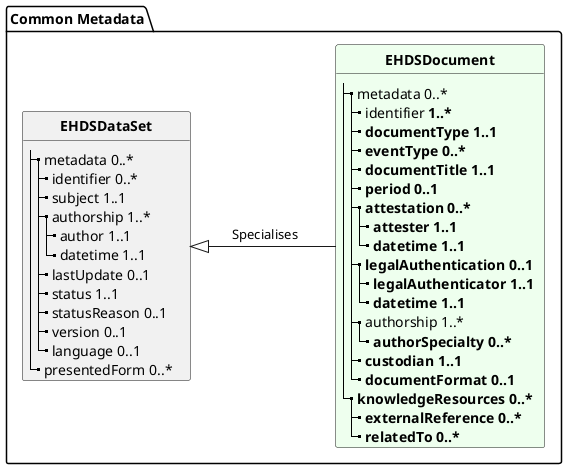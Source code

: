 @startuml
'skinparam linetype ortho
hide circle
hide stereotype
hide methods


package "Common Metadata" {

class "**EHDSDataSet**" as EHDSData {
  |_ metadata 0..*
    |_ identifier 0..*
    |_ subject 1..1   
'    |_ relatedPerson 0..* ?
  '  |_ origin 0..1   
    |_ authorship 1..*   
      |_ author 1..1   
      |_ datetime 1..1   
    |_ lastUpdate 0..1   
    |_ status 1..1   
    |_ statusReason 0..1
    |_ version 0..1   
    |_ language 0..1    
  |_ presentedForm 0..*     
'    |_ type 1..1   
'    |_ content 1..1    
  }

'    class "UnstructuredContent" as EHDSUnStructuredContent #DDC8B8 {
'    }
'    EHDSData <|-r- EHDSUnStructuredContent: "                "



'class "Simple exchange" as RESTfulExchange #eff {
'}


class "**EHDSDocument**" as EHDSDocument #efe {
  |_ metadata 0..*
    |_ identifier <b>1..*
    |_ <b>documentType 1..1
    |_ <b>eventType 0..*   
    |_ <b>documentTitle 1..1   
'    |_ documentStatus 1..1  ?
    |_ <b>period 0..1   
    |_ <b>attestation 0..*   
      |_ <b>attester 1..1   
      |_ <b>datetime 1..1   
    |_ <b>legalAuthentication 0..1   
      |_ <b>legalAuthenticator 1..1   
      |_ <b>datetime 1..1   
    |_ authorship 1..*   
      |_ <b>authorSpecialty 0..*   
    |_ <b>custodian 1..1   
    |_ <b>documentFormat 0..1   
'    |_ confidentiality 0..1 ? 
  |_ <b>knowledgeResources 0..*   
    |_ <b>externalReference 0..*   
    |_ <b>relatedTo 0..*   
}

}





'package "Specialised content models" {
'    class "Prescription" as Prescription #ddf {
'  |_ statusReason[x] 0..1  
'  |_ recorder 0..1   
'  |_ recordingDate 0..1 ??
'  |_ validFrom 0..1   
'  |_ validUntil 0..1   
'--
'  |_ comment 0..*   
'  |_ prescriptionItem 1..*   
'    |_ identifier 0..1   
'    |_ medication 1..1   
'    |_ indication[x] 0..*   
'    |_ indicationText 0..1   
'    |_ prescriptionIntent 0..1   
'    |_ treatmentPeriod 0..1   
'    |_ quantityPrescribed 0..1   
'    |_ dosageInstructions 0..*   
'    |_ preparationInstructions 0..1   
'    |_ substitution 0..1   
'      |_ allowed[x] 0..1   
'      |_ reason[x] 0..1   
'    |_ status 1..1   
'    |_ statusReason[x] 0..1   
'    |_ repeatsAllowed 0..1   
'    |_ minimumDispenseInterval 0..1   
'    |_ offLabel 0..1   
'      |_ isOffLabelUse 1..1   
'      |_ reason[x] 0..*   
'    |_ comment 0..*   
'}


'class "**EHDSMedicationDispense**" as EHDSMedicationDispense {
'  |_ status 
'  |_ statusReason[x]
'--
'  |_ dispenseLocation 0..1   
'  |_ receiver[x] 0..1   
'  |_ relatedRequest 0..*   
'  |_ medication 1..1   
'  |_ dispensedQuantity 1..1   
'  |_ timeOfDispensation 1..1   
'  |_ substitution 0..1   
'    |_ substitutionOccurred 1..1   
'    |_ type 0..1   
'    |_ reason 0..*   
'  |_ dosageInstructions 0..*   
'  |_ comment 0..*   
'}


  '   class "Report" as Report #efc {
  ' |_ <b>healthInsuranceAndPaymentInformation 0..1   
  '   |_ healthInsuranceCode 0..1   
  '   |_ healthInsuranceName 0..1   
  '   |_ healthInsuranceNumber 0..1   
  ' |_ intendedRecipient[x] 0..*   ??
  ' |_ documentMetadata 1..1   ??
  '   |_ reportDateAndTime 1..1   ??
  '   |_ <b>specialty 0..*   
  '   |_ media 0..*   

  '   }

'    class "**Patient Summary**" as PatientSummary #ffe {
'|_ relatedPerson 0..*
'|_ preferredHealthProfessional 0..*
' |_ documentMetadata 1..1   
'  |_ --documentId 1..1--   
'  |_ --documentType 1..1   --
'  |_ --documentStatus 1..1--   
'  |_ --period 0..1--   
'  |_ reportDateAndTime 1..1 
'  |_ --documentTitle 1..1--   
'  |_ --reportCustodian 1..1--   
'  |_ --documentFormat 0..1   --
'  |_ --confidentiality 0..1--   
'  |_ --language 0..1--  
'  |_ --version 0..1--  
'  |_ dateOfLastUpdate 0..1  
'  |_ natureOfTheDocument 1..1 
'--
'  |_ alerts 1..1   
'    |_ sectionNarative 0..1   
'    |_ allergy 1..*   
'    |_ medicalAlert 0..*   
'  |_ medicalHistory 1..1   
'    |_ sectionNarative 0..1   
'    |_ vaccinationSection 0..1   
'      |_ subsectionNarative 0..1   
'      |_ vaccination 0..*   
'    |_ pastProblemsSection 0..1   
'      |_ subsectionNarative 0..1   
'      |_ pastProblems 0..*   
'    |_ medicalHistorySection 0..1   
'      |_ medicalHistory 0..*   
'  |_ medicalProblems 1..1   
'    |_ sectionNarative 0..1   
'    |_ currentProblemsSection 0..1   
'      |_ subsectionNarative 0..1   
'      |_ currentProblems 1..*   
'    |_ medicalDevicesAndImplantsSection 0..1   
'      |_ subsectionNarative 0..1   
'      |_ medicalDevicesAndImplants 1..*   
'    |_ proceduresSection 0..1   
'      |_ subsectionNarative 0..1   
'      |_ procedures 1..*   
'    |_ functionalStatusSection 0..1   
'      |_ subsectionNarative 0..1   
'      |_ functionalStatusAssessment 0..*   
'  |_ medicationSummary 1..1   
'    |_ sectionNarative 0..1   
'    |_ currentAndRelevantPastMedicines 1..*   
'  |_ socialHistory 0..1   
'    |_ socialHistoryDescription 1..1   
'    |_ socialHistoryObservationsRelatedToHealth 0..*   
'      |_ referenceDateRange 0..*   
'  |_ pregnancyHistory 0..1   
'    |_ sectionNarative 0..1   
'    |_ currentPregnancyStatus 0..1   
'      |_ dateOfObservation 0..*   
'      |_ status 0..*   
'      |_ expectedDateOfDelivery 0..1   
'    |_ historyOfPreviousPregnancies 0..1   
'      |_ previousPregnanciesStatus 0..1   
'      |_ previousPregnanciesDescription 0..*   
'        |_ outcomeDate 0..1   
'        |_ outcome 0..1   
'        |_ numberOfChildren 0..1   
'  |_ patientProvidedData 0..1   
'    |_ sectionNarative 0..1   
'    |_ travelHistory 0..*   
'      |_ country 0..1   
'      |_ period 0..*   
'    |_ advanceDirective 0..1   
'      |_ documentation 0..*   
'  |_ results 0..1   
'    |_ sectionNarative 0..1   
'    |_ resultObservation[x] 0..*   
'  |_ planOfCare 0..1   
'    |_ description 0..1   
'    |_ planOfCareEntry 0..*   
'}


'    class "Discharge Report" as DischargeReport #eed {
'  |_ --subject 1..1--   
'  |_ relatedPerson 0..*   
'  |_ preferredHealthProfessional[x] 0..*   
'|_ documentMetadata 1..1   
'  |_ healthInsuranceAndPaymentInformation 0..*   
'  |_ intendedRecipient 0..*   
'  |_ --authorship 1..*--   
'    |_ --author 1..1--   
'    |_ --datetime 1..1 --  
'  |_ --attestation 0..*  -- 
'    |_ --attester 1..1 --  
'    |_ --datetime 1..1  -- 
'  |_ --legalAuthentication 0..1 --  
'    |_ --legalAuthenticator 1..1--   
'    |_ --datetime 1..1 --  
'  |_ documentMetadata 1..1   
'    |_ --documentId 1..1   --
'    |_ --documentType 1..1   --
'    |_ --documentStatus 1..1   --
'    |_ --period 0..1   --
'    |_ --reportDateAndTime 1..1--   
'    |_ --documentTitle 1..1   --
'  |_ eventType 0..*   
'  |_ specialty 0..* 
'    |_ --reportCustodian 1..1 --  
'    |_ --documentFormat 0..1--   
'    |_ --confidentiality 0..1  -- 
'    |_ --language 0..1 --  
'    |_-- version 0..1 --  
'  |_ --knowledgeResources 0..* --  
'    |_ --externalReference 0..* --  
'    |_ --relatedWith 0..* --      
'--
'  |_ advanceDirectives 0..1   
'    |_ livingWill 0..*   
'    |_ dateAndTime 1..1   
'    |_ type 1..1   
'    |_ comment 0..1   
'    |_ relatedConditions 0..*   
'    |_ livingWillDocument 1..*   
'  |_ alertsSection 1..1   
'    |_ sectionNarative 0..1   
'    |_ allergyAndIntolerance 1..*   
'    |_ medicalAlerts 0..*   
'  |_ encounterInformationSection 1..1   
'    |_ sectionNarative 1..1   
'    |_ encounterInformationSection 0..1   
'  |_ admissionEvaluation 0..1   
'    |_ sectionNarative 0..1   
'    |_ objectiveFindings 0..1   
'      |_ dateAndTime 0..1   
'      |_ performer 0..*   
'      |_ sectionNarative 0..1   
'      |_ anthropometricObsevations 0..*   
'      |_ vitalSigns 0..*   
'      |_ physicalExamination 0..*   
'    |_ functionalStatus 0..1   
'      |_ dateAndTime 0..1   
'      |_ performer 0..*   
'      |_ sectionNarative 0..1   
'      |_ functionalStatusAssessment 0..*   
'  |_ patientHistory 0..1   
'    |_ sectionNarative 0..1   
'    |_ medicalHistory 1..1   
'      |_ sectionNarative 0..1   
'      |_ pastProblems 1..*   
'}
'    class "**Lab Report**" as LabReport #dfe {
'  |_ healthInsuranceAndPaymentInformation 0..1   
'    |_ healthInsuranceCode 0..1   
'    |_ healthInsuranceName 0..1   
'    |_ healthInsuranceNumber 0..1   
'  |_ intendedRecipient[x] 0..*   ??
'  |_ documentMetadata 1..1   ??
'    |_ reportDateAndTime 1..1   ??
'    |_ specialty 0..*   
'    |_ media 0..*   
'--
'  |_ orderInformation 0..*   
'    |_ clinicalQuestion 0..1
'  |_ supportingInformation 0..*   
'    |_ observation 0..*   
'    |_ condition 0..*   
'    |_ medicationAdministration 0..*   
'    |_ sexForClinicalUse 0..*
'    |_ otherSupportingInformation 0..*   
'    |_ pregnancystatus
'  |_ specimen 0..*   
''  |_ --serviceRequest 0..*--
'  |_ resultData 1..1   
'    |_ narrativeReport 0..1   
'    |_ commentsInterpretationAndRecommendations 0..*   
'    |_ laboratoryTestResults 0..*         
'    }''

'    class "**Imaging Report**" as ImagingReport #cfe {
'  |_ healthInsuranceAndPaymentInformation 0..1   
'    |_ healthInsuranceCode 0..1   
'    |_ healthInsuranceName 0..1   
'    |_ healthInsuranceNumber 0..1   
'  |_ intendedRecipient[x] 0..*   ??
'  |_ documentMetadata 1..1   ??
'    |_ reportDateAndTime 1..1   ??
'    |_ specialty 0..*   
'    |_ media 0..*   
'--
'  |_ specimen 0..*   
'  |_ serviceRequest 0..*   
'  |_ exposureInformation 0..1   
'    |_ effectiveDose 0..*   
'    |_ equivalentDoseInformation 1..1   
'      |_ equivalentDose 1..1   
'      |_ tissueType 1..1   
'  |_ examinationReport 1..1   
'    |_ modality 1..*   
'    |_ bodyPart 0..*   
'      |_ bodyLocation 0..1   
'      |_ laterality 0..1   
'    |_ imagingProcedures 0..*   
'    |_ medication 0..*   
'    |_ adverseReaction 0..*   
'    |_ resultData 0..1   
'      |_ resultText 1..1   
'      |_ observationResults 0..*   
'    |_ conclusion 1..1   
'      |_ impression 1..1   
'      |_ codedConclusion 0..1   
'        |_ condition 0..*   
'  |_ recommendation 0..1   
'    |_ description 1..1   
'    |_ carePlan 0..*   
'  |_ comparisonStudy 0..*   
'    }


'    EHDSDocument <|-- LabReport
'    EHDSDocument <|-- ImagingReport
'}


EHDSData <|-r- EHDSDocument: "       Specialises      "

''EHDSData <|-- RESTfulExchange
''RESTfulExchange <|-- Prescription'

'EHDSData <|-- Prescription
'EHDSData <|-- EHDSMedicationDispense

'EHDSDocument <|-- Report
'EHDSDocument <|-- PatientSummary
'EHDSDocument <|-- DischargeReport




'*

' class "**OrderInformation**" as OrderInformation {
'     |_ orderId 1..*   
'     |_ orderDateAndTime 0..1   
'     |_ orderPlacer 0..1   
'     |_ orderReasonText 0..*   
'     |_ orderReason 0..*   
'     |_ clinicalQuestion 0..1   
'     |_ supportingInformation 0..*   
'       |_ observation 0..*   
'       |_ condition 0..*   
'       |_ medicationAdministration 0..*   
'       |_ devices 0..*   
'       |_ pregnancyStatus 0..1   
'       |_ gestationalAge 0..1   
'       |_ sexForClinicalUse 0..*   
'       |_ otherSupportingInformation 0..*     
'   }


' class "**ContentMetadata**" as ContentMetadata {
'   |_ subject 1..1   
'   |_ healthInsuranceAndPaymentInformation 0..1   
'     |_ healthInsuranceCode 0..1   
'     |_ healthInsuranceName 0..1   
'     |_ healthInsuranceNumber 0..1   
'   |_ intendedRecipient 0..*   
'   |_ authorship 1..*   
'     |_ author 1..1   
'     |_ datetime 1..1   
'   |_ attestation 0..*   
'     |_ attester 1..1   
'     |_ datetime 1..1   
'   |_ legalAuthentication 0..1   
'     |_ legalAuthenticator 1..1   
'     |_ datetime 1..1   
' }






@enduml
